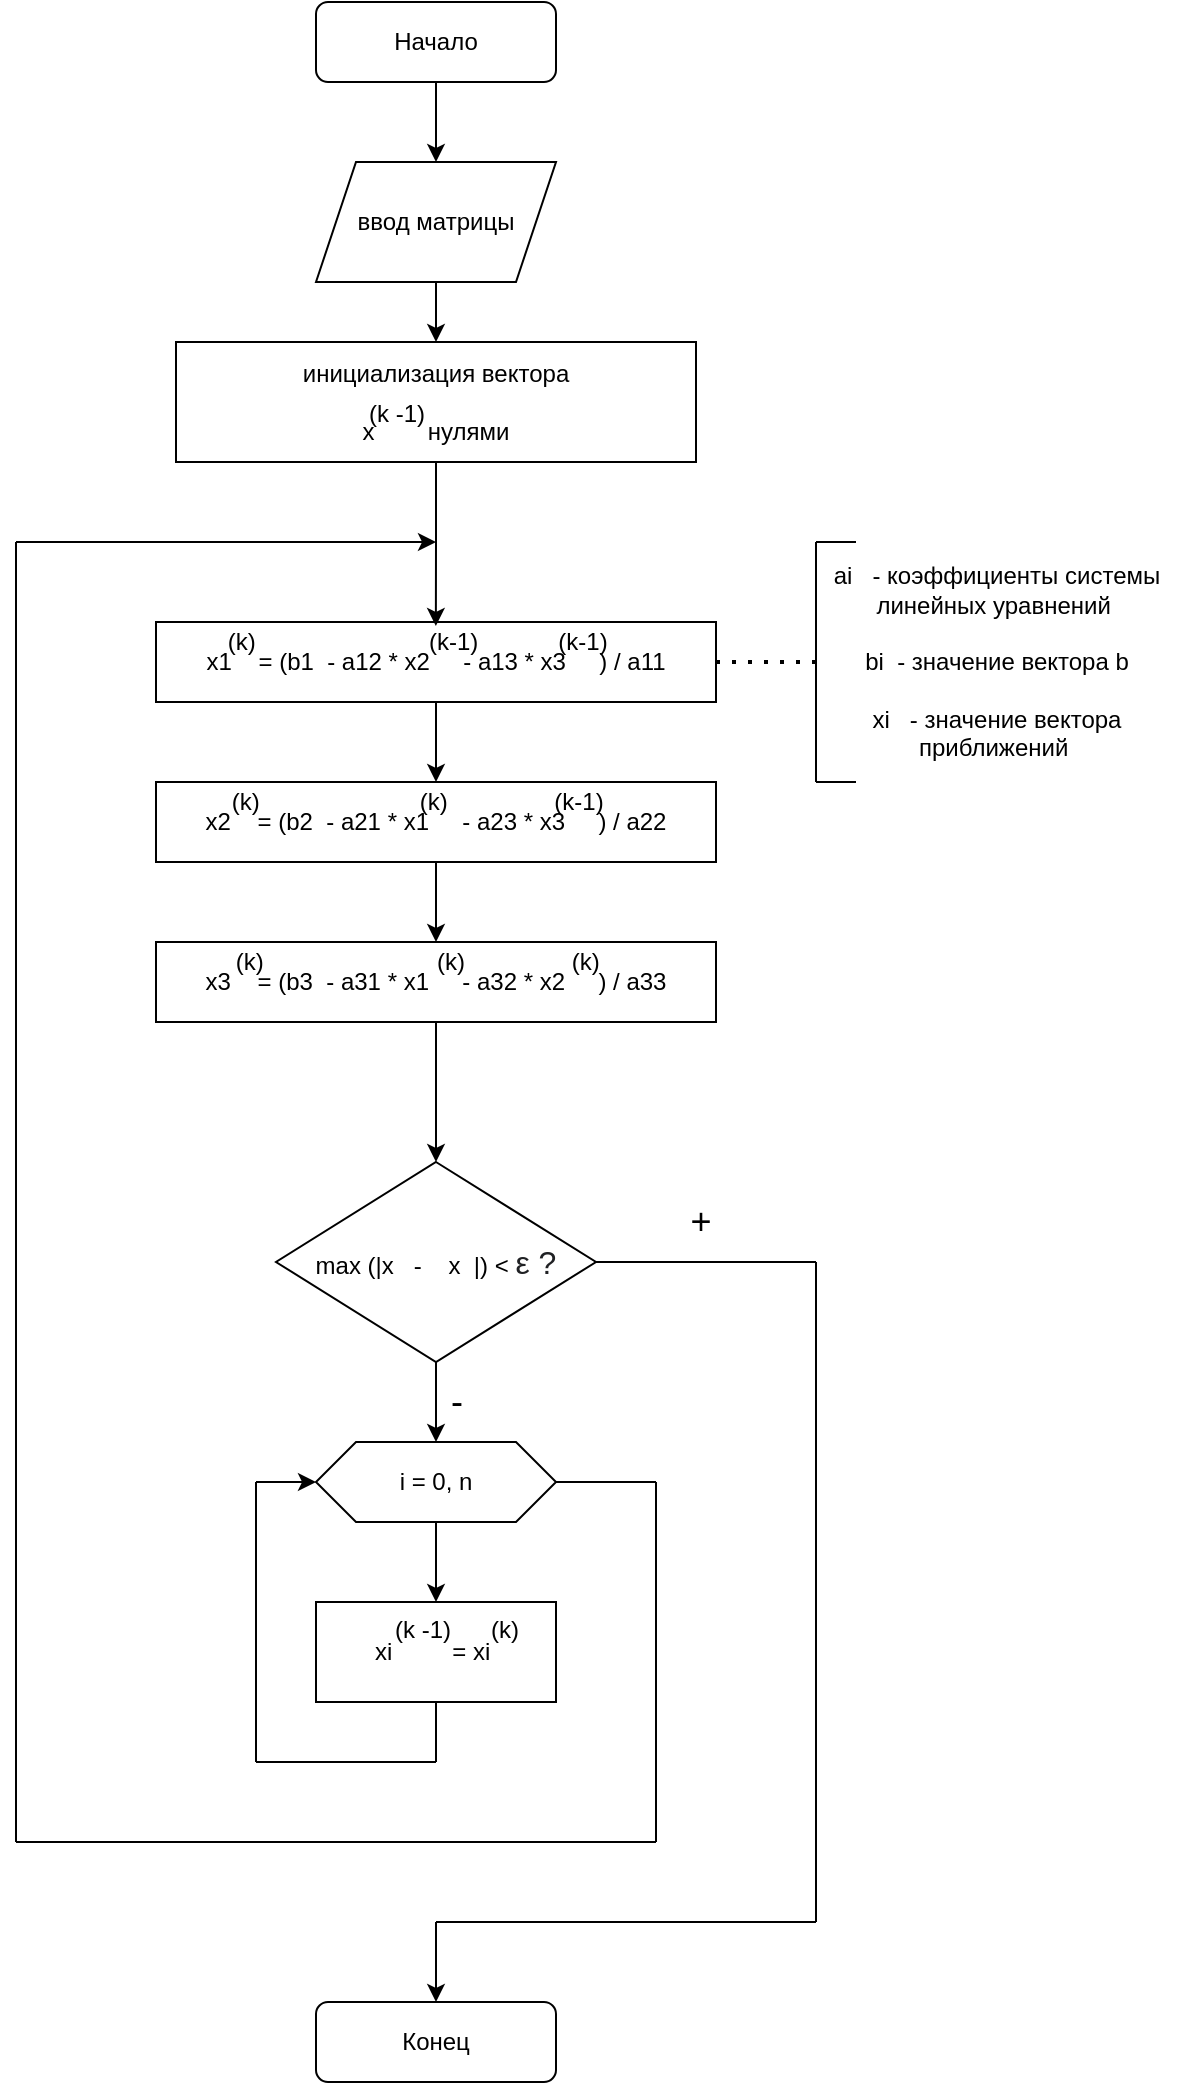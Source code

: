 <mxfile version="14.4.4" type="device"><diagram id="c_Wmi0WKWphcIs0V8Nkh" name="Page-1"><mxGraphModel dx="1182" dy="525" grid="1" gridSize="10" guides="1" tooltips="1" connect="1" arrows="1" fold="1" page="1" pageScale="1" pageWidth="827" pageHeight="1169" math="0" shadow="0"><root><mxCell id="0"/><mxCell id="1" parent="0"/><mxCell id="tCZ_1--0yHLpElFfh8v9-1" value="Начало" style="rounded=1;whiteSpace=wrap;html=1;" vertex="1" parent="1"><mxGeometry x="274" y="30" width="120" height="40" as="geometry"/></mxCell><mxCell id="tCZ_1--0yHLpElFfh8v9-2" value="" style="endArrow=classic;html=1;exitX=0.5;exitY=1;exitDx=0;exitDy=0;" edge="1" parent="1" source="tCZ_1--0yHLpElFfh8v9-1"><mxGeometry width="50" height="50" relative="1" as="geometry"><mxPoint x="314" y="180" as="sourcePoint"/><mxPoint x="334" y="110" as="targetPoint"/></mxGeometry></mxCell><mxCell id="tCZ_1--0yHLpElFfh8v9-25" value="" style="edgeStyle=orthogonalEdgeStyle;rounded=0;orthogonalLoop=1;jettySize=auto;html=1;entryX=0.5;entryY=0;entryDx=0;entryDy=0;" edge="1" parent="1" source="tCZ_1--0yHLpElFfh8v9-3" target="tCZ_1--0yHLpElFfh8v9-23"><mxGeometry relative="1" as="geometry"/></mxCell><mxCell id="tCZ_1--0yHLpElFfh8v9-3" value="ввод матрицы" style="shape=parallelogram;perimeter=parallelogramPerimeter;whiteSpace=wrap;html=1;fixedSize=1;" vertex="1" parent="1"><mxGeometry x="274" y="110" width="120" height="60" as="geometry"/></mxCell><mxCell id="tCZ_1--0yHLpElFfh8v9-5" value="x1&amp;nbsp; &amp;nbsp; = (b1&amp;nbsp; - a12 * x2&amp;nbsp; &amp;nbsp; &amp;nbsp;- a13 * x3&amp;nbsp; &amp;nbsp; &amp;nbsp;) / a11" style="rounded=0;whiteSpace=wrap;html=1;" vertex="1" parent="1"><mxGeometry x="194" y="340" width="280" height="40" as="geometry"/></mxCell><mxCell id="tCZ_1--0yHLpElFfh8v9-6" value="ai&amp;nbsp; &amp;nbsp;- коэффициенты системы &lt;br&gt;линейных уравнений&amp;nbsp;&lt;br&gt;&lt;br&gt;bi&amp;nbsp; - значение вектора b&lt;br&gt;&lt;br&gt;xi&amp;nbsp; &amp;nbsp;- значение вектора &lt;br&gt;приближений&amp;nbsp;" style="text;html=1;align=center;verticalAlign=middle;resizable=0;points=[];autosize=1;" vertex="1" parent="1"><mxGeometry x="524" y="310" width="180" height="100" as="geometry"/></mxCell><mxCell id="tCZ_1--0yHLpElFfh8v9-12" value="" style="endArrow=classic;html=1;exitX=0.5;exitY=1;exitDx=0;exitDy=0;entryX=0.5;entryY=0;entryDx=0;entryDy=0;" edge="1" parent="1" source="tCZ_1--0yHLpElFfh8v9-5"><mxGeometry width="50" height="50" relative="1" as="geometry"><mxPoint x="-36" y="600" as="sourcePoint"/><mxPoint x="334" y="420" as="targetPoint"/></mxGeometry></mxCell><mxCell id="tCZ_1--0yHLpElFfh8v9-13" value="" style="endArrow=classic;html=1;entryX=0.5;entryY=0;entryDx=0;entryDy=0;" edge="1" parent="1"><mxGeometry width="50" height="50" relative="1" as="geometry"><mxPoint x="334" y="460" as="sourcePoint"/><mxPoint x="334" y="500" as="targetPoint"/></mxGeometry></mxCell><mxCell id="tCZ_1--0yHLpElFfh8v9-14" value="(k)&amp;nbsp; &amp;nbsp; &amp;nbsp; &amp;nbsp; &amp;nbsp; &amp;nbsp; &amp;nbsp; &amp;nbsp; &amp;nbsp; &amp;nbsp; &amp;nbsp; &amp;nbsp; &amp;nbsp; (k-1)&amp;nbsp; &amp;nbsp; &amp;nbsp; &amp;nbsp; &amp;nbsp; &amp;nbsp; (k-1)&amp;nbsp; &amp;nbsp; &amp;nbsp; &amp;nbsp;" style="text;html=1;align=center;verticalAlign=middle;resizable=0;points=[];autosize=1;" vertex="1" parent="1"><mxGeometry x="221" y="340" width="230" height="20" as="geometry"/></mxCell><mxCell id="tCZ_1--0yHLpElFfh8v9-15" value="x3&amp;nbsp; &amp;nbsp; = (b3&amp;nbsp; - a31 * x1&amp;nbsp; &amp;nbsp; &amp;nbsp;- a32 * x2&amp;nbsp; &amp;nbsp; &amp;nbsp;) / a33" style="rounded=0;whiteSpace=wrap;html=1;" vertex="1" parent="1"><mxGeometry x="194" y="500" width="280" height="40" as="geometry"/></mxCell><mxCell id="tCZ_1--0yHLpElFfh8v9-16" value="(k)&amp;nbsp; &amp;nbsp; &amp;nbsp; &amp;nbsp; &amp;nbsp; &amp;nbsp; &amp;nbsp; &amp;nbsp; &amp;nbsp; &amp;nbsp; &amp;nbsp; &amp;nbsp; &amp;nbsp; (k)&amp;nbsp; &amp;nbsp; &amp;nbsp; &amp;nbsp; &amp;nbsp; &amp;nbsp; &amp;nbsp; &amp;nbsp; (k)&amp;nbsp; &amp;nbsp; &amp;nbsp; &amp;nbsp;" style="text;html=1;align=center;verticalAlign=middle;resizable=0;points=[];autosize=1;" vertex="1" parent="1"><mxGeometry x="226" y="500" width="220" height="20" as="geometry"/></mxCell><mxCell id="tCZ_1--0yHLpElFfh8v9-17" value="x2&amp;nbsp; &amp;nbsp; = (b2&amp;nbsp; - a21 * x1&amp;nbsp; &amp;nbsp; &amp;nbsp;- a23 * x3&amp;nbsp; &amp;nbsp; &amp;nbsp;) / a22" style="rounded=0;whiteSpace=wrap;html=1;" vertex="1" parent="1"><mxGeometry x="194" y="420" width="280" height="40" as="geometry"/></mxCell><mxCell id="tCZ_1--0yHLpElFfh8v9-18" value="(k)&amp;nbsp; &amp;nbsp; &amp;nbsp; &amp;nbsp; &amp;nbsp; &amp;nbsp; &amp;nbsp; &amp;nbsp; &amp;nbsp; &amp;nbsp; &amp;nbsp; &amp;nbsp; (k)&amp;nbsp; &amp;nbsp; &amp;nbsp; &amp;nbsp; &amp;nbsp; &amp;nbsp; &amp;nbsp; &amp;nbsp; (k-1)&amp;nbsp; &amp;nbsp; &amp;nbsp; &amp;nbsp;" style="text;html=1;align=center;verticalAlign=middle;resizable=0;points=[];autosize=1;" vertex="1" parent="1"><mxGeometry x="226" y="420" width="220" height="20" as="geometry"/></mxCell><mxCell id="tCZ_1--0yHLpElFfh8v9-19" value="" style="endArrow=classic;html=1;exitX=0.5;exitY=1;exitDx=0;exitDy=0;" edge="1" parent="1" source="tCZ_1--0yHLpElFfh8v9-15"><mxGeometry width="50" height="50" relative="1" as="geometry"><mxPoint x="354" y="640" as="sourcePoint"/><mxPoint x="334" y="610" as="targetPoint"/></mxGeometry></mxCell><mxCell id="tCZ_1--0yHLpElFfh8v9-20" value="max (|x&amp;nbsp; &amp;nbsp;-&amp;nbsp; &amp;nbsp; x&amp;nbsp; |) &amp;lt;&amp;nbsp;&lt;span style=&quot;color: rgb(32 , 33 , 36) ; font-family: &amp;#34;arial&amp;#34; , sans-serif ; font-size: 16px ; text-align: left ; background-color: rgb(255 , 255 , 255)&quot;&gt;ε ?&lt;/span&gt;" style="rhombus;whiteSpace=wrap;html=1;" vertex="1" parent="1"><mxGeometry x="254" y="610" width="160" height="100" as="geometry"/></mxCell><mxCell id="tCZ_1--0yHLpElFfh8v9-27" style="edgeStyle=orthogonalEdgeStyle;rounded=0;orthogonalLoop=1;jettySize=auto;html=1;entryX=0.491;entryY=0.1;entryDx=0;entryDy=0;entryPerimeter=0;" edge="1" parent="1" source="tCZ_1--0yHLpElFfh8v9-23" target="tCZ_1--0yHLpElFfh8v9-14"><mxGeometry relative="1" as="geometry"/></mxCell><mxCell id="tCZ_1--0yHLpElFfh8v9-23" value="инициализация вектора &lt;br&gt;&lt;br&gt;x&amp;nbsp; &amp;nbsp; &amp;nbsp; &amp;nbsp; нулями" style="rounded=0;whiteSpace=wrap;html=1;" vertex="1" parent="1"><mxGeometry x="204" y="200" width="260" height="60" as="geometry"/></mxCell><mxCell id="tCZ_1--0yHLpElFfh8v9-24" value="(k -1)" style="text;html=1;align=center;verticalAlign=middle;resizable=0;points=[];autosize=1;" vertex="1" parent="1"><mxGeometry x="294" y="226" width="40" height="20" as="geometry"/></mxCell><mxCell id="tCZ_1--0yHLpElFfh8v9-30" value="i = 0, n" style="shape=hexagon;perimeter=hexagonPerimeter2;whiteSpace=wrap;html=1;fixedSize=1;" vertex="1" parent="1"><mxGeometry x="274" y="750" width="120" height="40" as="geometry"/></mxCell><mxCell id="tCZ_1--0yHLpElFfh8v9-32" value="" style="endArrow=classic;html=1;exitX=0.5;exitY=1;exitDx=0;exitDy=0;" edge="1" parent="1" source="tCZ_1--0yHLpElFfh8v9-30"><mxGeometry width="50" height="50" relative="1" as="geometry"><mxPoint x="314" y="860" as="sourcePoint"/><mxPoint x="334" y="830" as="targetPoint"/></mxGeometry></mxCell><mxCell id="tCZ_1--0yHLpElFfh8v9-33" value="xi&amp;nbsp; &amp;nbsp; &amp;nbsp; &amp;nbsp; &amp;nbsp;= xi&amp;nbsp;" style="rounded=0;whiteSpace=wrap;html=1;" vertex="1" parent="1"><mxGeometry x="274" y="830" width="120" height="50" as="geometry"/></mxCell><mxCell id="tCZ_1--0yHLpElFfh8v9-34" value="(k -1)&amp;nbsp; &amp;nbsp; &amp;nbsp; (k)" style="text;html=1;align=center;verticalAlign=middle;resizable=0;points=[];autosize=1;" vertex="1" parent="1"><mxGeometry x="304" y="834" width="80" height="20" as="geometry"/></mxCell><mxCell id="tCZ_1--0yHLpElFfh8v9-35" value="" style="endArrow=none;html=1;" edge="1" parent="1"><mxGeometry width="50" height="50" relative="1" as="geometry"><mxPoint x="524" y="420" as="sourcePoint"/><mxPoint x="524" y="300" as="targetPoint"/></mxGeometry></mxCell><mxCell id="tCZ_1--0yHLpElFfh8v9-36" value="" style="endArrow=none;dashed=1;html=1;dashPattern=1 3;strokeWidth=2;exitX=1;exitY=0.5;exitDx=0;exitDy=0;" edge="1" parent="1" source="tCZ_1--0yHLpElFfh8v9-5"><mxGeometry width="50" height="50" relative="1" as="geometry"><mxPoint x="544" y="500" as="sourcePoint"/><mxPoint x="524" y="360" as="targetPoint"/></mxGeometry></mxCell><mxCell id="tCZ_1--0yHLpElFfh8v9-37" value="" style="endArrow=none;html=1;" edge="1" parent="1"><mxGeometry width="50" height="50" relative="1" as="geometry"><mxPoint x="524" y="300" as="sourcePoint"/><mxPoint x="544" y="300" as="targetPoint"/></mxGeometry></mxCell><mxCell id="tCZ_1--0yHLpElFfh8v9-38" value="" style="endArrow=none;html=1;" edge="1" parent="1"><mxGeometry width="50" height="50" relative="1" as="geometry"><mxPoint x="524" y="420" as="sourcePoint"/><mxPoint x="544" y="420" as="targetPoint"/></mxGeometry></mxCell><mxCell id="tCZ_1--0yHLpElFfh8v9-39" value="" style="endArrow=classic;html=1;exitX=0.5;exitY=1;exitDx=0;exitDy=0;entryX=0.5;entryY=0;entryDx=0;entryDy=0;" edge="1" parent="1" source="tCZ_1--0yHLpElFfh8v9-20" target="tCZ_1--0yHLpElFfh8v9-30"><mxGeometry width="50" height="50" relative="1" as="geometry"><mxPoint x="454" y="760" as="sourcePoint"/><mxPoint x="504" y="710" as="targetPoint"/></mxGeometry></mxCell><mxCell id="tCZ_1--0yHLpElFfh8v9-40" value="&lt;font style=&quot;font-size: 18px&quot;&gt;-&lt;/font&gt;" style="text;html=1;align=center;verticalAlign=middle;resizable=0;points=[];autosize=1;" vertex="1" parent="1"><mxGeometry x="334" y="720" width="20" height="20" as="geometry"/></mxCell><mxCell id="tCZ_1--0yHLpElFfh8v9-41" value="" style="endArrow=none;html=1;entryX=0.5;entryY=1;entryDx=0;entryDy=0;" edge="1" parent="1" target="tCZ_1--0yHLpElFfh8v9-33"><mxGeometry width="50" height="50" relative="1" as="geometry"><mxPoint x="334" y="910" as="sourcePoint"/><mxPoint x="304" y="910" as="targetPoint"/></mxGeometry></mxCell><mxCell id="tCZ_1--0yHLpElFfh8v9-42" value="" style="endArrow=none;html=1;" edge="1" parent="1"><mxGeometry width="50" height="50" relative="1" as="geometry"><mxPoint x="244" y="910" as="sourcePoint"/><mxPoint x="334" y="910" as="targetPoint"/></mxGeometry></mxCell><mxCell id="tCZ_1--0yHLpElFfh8v9-43" value="" style="endArrow=classic;html=1;entryX=0;entryY=0.5;entryDx=0;entryDy=0;" edge="1" parent="1" target="tCZ_1--0yHLpElFfh8v9-30"><mxGeometry width="50" height="50" relative="1" as="geometry"><mxPoint x="244" y="770" as="sourcePoint"/><mxPoint x="74" y="760" as="targetPoint"/></mxGeometry></mxCell><mxCell id="tCZ_1--0yHLpElFfh8v9-44" value="" style="endArrow=none;html=1;" edge="1" parent="1"><mxGeometry width="50" height="50" relative="1" as="geometry"><mxPoint x="244" y="910" as="sourcePoint"/><mxPoint x="244" y="770" as="targetPoint"/></mxGeometry></mxCell><mxCell id="tCZ_1--0yHLpElFfh8v9-45" value="" style="endArrow=none;html=1;exitX=1;exitY=0.5;exitDx=0;exitDy=0;" edge="1" parent="1" source="tCZ_1--0yHLpElFfh8v9-30"><mxGeometry width="50" height="50" relative="1" as="geometry"><mxPoint x="444" y="800" as="sourcePoint"/><mxPoint x="444" y="770" as="targetPoint"/></mxGeometry></mxCell><mxCell id="tCZ_1--0yHLpElFfh8v9-46" value="" style="endArrow=none;html=1;" edge="1" parent="1"><mxGeometry width="50" height="50" relative="1" as="geometry"><mxPoint x="444" y="950" as="sourcePoint"/><mxPoint x="444" y="770" as="targetPoint"/></mxGeometry></mxCell><mxCell id="tCZ_1--0yHLpElFfh8v9-47" value="" style="endArrow=none;html=1;" edge="1" parent="1"><mxGeometry width="50" height="50" relative="1" as="geometry"><mxPoint x="124" y="950" as="sourcePoint"/><mxPoint x="444" y="950" as="targetPoint"/></mxGeometry></mxCell><mxCell id="tCZ_1--0yHLpElFfh8v9-48" value="" style="endArrow=classic;html=1;" edge="1" parent="1"><mxGeometry width="50" height="50" relative="1" as="geometry"><mxPoint x="124" y="300" as="sourcePoint"/><mxPoint x="334" y="300" as="targetPoint"/></mxGeometry></mxCell><mxCell id="tCZ_1--0yHLpElFfh8v9-49" value="" style="endArrow=none;html=1;" edge="1" parent="1"><mxGeometry width="50" height="50" relative="1" as="geometry"><mxPoint x="124" y="950" as="sourcePoint"/><mxPoint x="124" y="300" as="targetPoint"/></mxGeometry></mxCell><mxCell id="tCZ_1--0yHLpElFfh8v9-50" value="" style="endArrow=none;html=1;exitX=1;exitY=0.5;exitDx=0;exitDy=0;" edge="1" parent="1" source="tCZ_1--0yHLpElFfh8v9-20"><mxGeometry width="50" height="50" relative="1" as="geometry"><mxPoint x="504" y="670" as="sourcePoint"/><mxPoint x="524" y="660" as="targetPoint"/></mxGeometry></mxCell><mxCell id="tCZ_1--0yHLpElFfh8v9-51" value="&lt;font style=&quot;font-size: 18px&quot;&gt;+&lt;/font&gt;" style="text;html=1;align=center;verticalAlign=middle;resizable=0;points=[];autosize=1;" vertex="1" parent="1"><mxGeometry x="451" y="630" width="30" height="20" as="geometry"/></mxCell><mxCell id="tCZ_1--0yHLpElFfh8v9-52" value="" style="endArrow=none;html=1;" edge="1" parent="1"><mxGeometry width="50" height="50" relative="1" as="geometry"><mxPoint x="524" y="660" as="sourcePoint"/><mxPoint x="524" y="990" as="targetPoint"/></mxGeometry></mxCell><mxCell id="tCZ_1--0yHLpElFfh8v9-53" value="" style="endArrow=none;html=1;" edge="1" parent="1"><mxGeometry width="50" height="50" relative="1" as="geometry"><mxPoint x="334" y="990" as="sourcePoint"/><mxPoint x="524" y="990" as="targetPoint"/></mxGeometry></mxCell><mxCell id="tCZ_1--0yHLpElFfh8v9-54" value="Конец" style="rounded=1;whiteSpace=wrap;html=1;" vertex="1" parent="1"><mxGeometry x="274" y="1030" width="120" height="40" as="geometry"/></mxCell><mxCell id="tCZ_1--0yHLpElFfh8v9-55" value="" style="endArrow=classic;html=1;entryX=0.5;entryY=0;entryDx=0;entryDy=0;" edge="1" parent="1" target="tCZ_1--0yHLpElFfh8v9-54"><mxGeometry width="50" height="50" relative="1" as="geometry"><mxPoint x="334" y="990" as="sourcePoint"/><mxPoint x="54" y="950" as="targetPoint"/></mxGeometry></mxCell></root></mxGraphModel></diagram></mxfile>